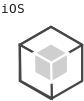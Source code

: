 <?xml version="1.0" encoding="UTF-8"?>
<dia:diagram xmlns:dia="http://www.lysator.liu.se/~alla/dia/">
  <dia:layer name="Fondo" visible="true" active="true">
    <dia:group>
      <dia:group>
        <dia:group>
          <dia:object type="Standard - Polygon" version="0" id="O0">
            <dia:attribute name="obj_pos">
              <dia:point val="2.499,4.3"/>
            </dia:attribute>
            <dia:attribute name="obj_bb">
              <dia:rectangle val="0.884,0.634;4.116,4.366"/>
            </dia:attribute>
            <dia:attribute name="poly_points">
              <dia:point val="2.499,4.3"/>
              <dia:point val="0.941,3.4"/>
              <dia:point val="0.941,1.599"/>
              <dia:point val="2.501,0.7"/>
              <dia:point val="4.059,1.601"/>
              <dia:point val="4.059,3.401"/>
            </dia:attribute>
            <dia:attribute name="line_color">
              <dia:color val="#464646"/>
            </dia:attribute>
            <dia:attribute name="line_width">
              <dia:real val="0.114"/>
            </dia:attribute>
            <dia:attribute name="show_background">
              <dia:boolean val="true"/>
            </dia:attribute>
          </dia:object>
          <dia:object type="Standard - Polygon" version="0" id="O1">
            <dia:attribute name="obj_pos">
              <dia:point val="0.941,1.599"/>
            </dia:attribute>
            <dia:attribute name="obj_bb">
              <dia:rectangle val="0.885,0.634;4.115,2.566"/>
            </dia:attribute>
            <dia:attribute name="poly_points">
              <dia:point val="0.941,1.599"/>
              <dia:point val="0.941,1.6"/>
              <dia:point val="2.499,2.5"/>
              <dia:point val="4.059,1.601"/>
              <dia:point val="4.059,1.6"/>
              <dia:point val="2.501,0.7"/>
            </dia:attribute>
            <dia:attribute name="line_color">
              <dia:color val="#464646"/>
            </dia:attribute>
            <dia:attribute name="line_width">
              <dia:real val="0.114"/>
            </dia:attribute>
            <dia:attribute name="show_background">
              <dia:boolean val="true"/>
            </dia:attribute>
          </dia:object>
          <dia:object type="Standard - Polygon" version="0" id="O2">
            <dia:attribute name="obj_pos">
              <dia:point val="0.941,1.6"/>
            </dia:attribute>
            <dia:attribute name="obj_bb">
              <dia:rectangle val="0.884,1.533;2.602,4.342"/>
            </dia:attribute>
            <dia:attribute name="poly_points">
              <dia:point val="0.941,1.6"/>
              <dia:point val="0.941,1.6"/>
              <dia:point val="0.971,3.399"/>
              <dia:point val="2.545,4.273"/>
              <dia:point val="2.545,4.273"/>
              <dia:point val="2.515,2.474"/>
            </dia:attribute>
            <dia:attribute name="line_color">
              <dia:color val="#464646"/>
            </dia:attribute>
            <dia:attribute name="line_width">
              <dia:real val="0.114"/>
            </dia:attribute>
            <dia:attribute name="show_background">
              <dia:boolean val="true"/>
            </dia:attribute>
          </dia:object>
        </dia:group>
        <dia:group>
          <dia:object type="Standard - Polygon" version="0" id="O3">
            <dia:attribute name="obj_pos">
              <dia:point val="2.5,3.484"/>
            </dia:attribute>
            <dia:attribute name="obj_bb">
              <dia:rectangle val="1.591,1.45;3.409,3.55"/>
            </dia:attribute>
            <dia:attribute name="poly_points">
              <dia:point val="2.5,3.484"/>
              <dia:point val="1.647,2.992"/>
              <dia:point val="1.648,2.008"/>
              <dia:point val="2.5,1.516"/>
              <dia:point val="3.353,2.008"/>
              <dia:point val="3.352,2.993"/>
            </dia:attribute>
            <dia:attribute name="line_color">
              <dia:color val="#ffffff"/>
            </dia:attribute>
            <dia:attribute name="line_width">
              <dia:real val="0.114"/>
            </dia:attribute>
            <dia:attribute name="inner_color">
              <dia:color val="#cfcfcf"/>
            </dia:attribute>
            <dia:attribute name="show_background">
              <dia:boolean val="true"/>
            </dia:attribute>
          </dia:object>
          <dia:object type="Standard - Polygon" version="0" id="O4">
            <dia:attribute name="obj_pos">
              <dia:point val="1.648,2.008"/>
            </dia:attribute>
            <dia:attribute name="obj_bb">
              <dia:rectangle val="1.591,1.45;3.409,2.566"/>
            </dia:attribute>
            <dia:attribute name="poly_points">
              <dia:point val="1.648,2.008"/>
              <dia:point val="1.648,2.008"/>
              <dia:point val="2.5,2.5"/>
              <dia:point val="3.352,2.008"/>
              <dia:point val="3.352,2.008"/>
              <dia:point val="2.5,1.516"/>
            </dia:attribute>
            <dia:attribute name="line_color">
              <dia:color val="#ffffff"/>
            </dia:attribute>
            <dia:attribute name="line_width">
              <dia:real val="0.114"/>
            </dia:attribute>
            <dia:attribute name="inner_color">
              <dia:color val="#cfcfcf"/>
            </dia:attribute>
            <dia:attribute name="show_background">
              <dia:boolean val="true"/>
            </dia:attribute>
          </dia:object>
          <dia:object type="Standard - Polygon" version="0" id="O5">
            <dia:attribute name="obj_pos">
              <dia:point val="1.648,2.008"/>
            </dia:attribute>
            <dia:attribute name="obj_bb">
              <dia:rectangle val="1.59,1.94;2.582,3.53"/>
            </dia:attribute>
            <dia:attribute name="poly_points">
              <dia:point val="1.648,2.008"/>
              <dia:point val="1.647,2.008"/>
              <dia:point val="1.664,2.992"/>
              <dia:point val="2.525,3.469"/>
              <dia:point val="2.525,3.469"/>
              <dia:point val="2.508,2.486"/>
            </dia:attribute>
            <dia:attribute name="line_color">
              <dia:color val="#ffffff"/>
            </dia:attribute>
            <dia:attribute name="line_width">
              <dia:real val="0.114"/>
            </dia:attribute>
            <dia:attribute name="inner_color">
              <dia:color val="#cfcfcf"/>
            </dia:attribute>
            <dia:attribute name="show_background">
              <dia:boolean val="true"/>
            </dia:attribute>
          </dia:object>
        </dia:group>
      </dia:group>
      <dia:object type="Standard - Text" version="1" id="O6">
        <dia:attribute name="obj_pos">
          <dia:point val="0,0"/>
        </dia:attribute>
        <dia:attribute name="obj_bb">
          <dia:rectangle val="0,-0.595;1.155,0.15"/>
        </dia:attribute>
        <dia:attribute name="text">
          <dia:composite type="text">
            <dia:attribute name="string">
              <dia:string>#iOS#</dia:string>
            </dia:attribute>
            <dia:attribute name="font">
              <dia:font family="monospace" style="0" name="Courier"/>
            </dia:attribute>
            <dia:attribute name="height">
              <dia:real val="0.8"/>
            </dia:attribute>
            <dia:attribute name="pos">
              <dia:point val="0,0"/>
            </dia:attribute>
            <dia:attribute name="color">
              <dia:color val="#231f20"/>
            </dia:attribute>
            <dia:attribute name="alignment">
              <dia:enum val="0"/>
            </dia:attribute>
          </dia:composite>
        </dia:attribute>
        <dia:attribute name="valign">
          <dia:enum val="3"/>
        </dia:attribute>
      </dia:object>
    </dia:group>
  </dia:layer>
</dia:diagram>
